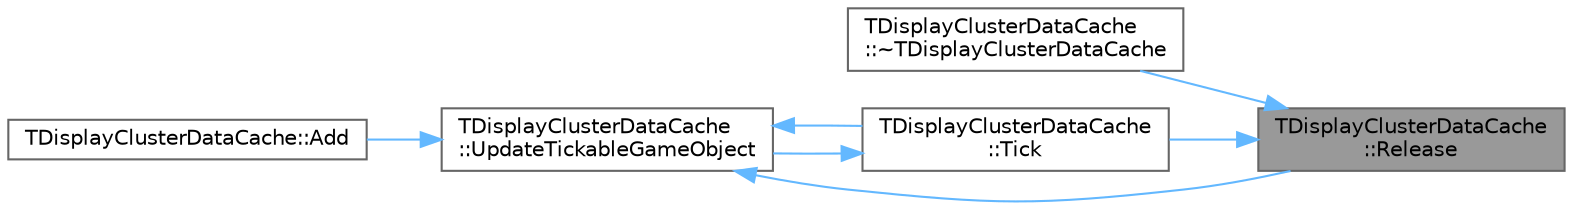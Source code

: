 digraph "TDisplayClusterDataCache::Release"
{
 // INTERACTIVE_SVG=YES
 // LATEX_PDF_SIZE
  bgcolor="transparent";
  edge [fontname=Helvetica,fontsize=10,labelfontname=Helvetica,labelfontsize=10];
  node [fontname=Helvetica,fontsize=10,shape=box,height=0.2,width=0.4];
  rankdir="RL";
  Node1 [id="Node000001",label="TDisplayClusterDataCache\l::Release",height=0.2,width=0.4,color="gray40", fillcolor="grey60", style="filled", fontcolor="black",tooltip="Release the cache."];
  Node1 -> Node2 [id="edge1_Node000001_Node000002",dir="back",color="steelblue1",style="solid",tooltip=" "];
  Node2 [id="Node000002",label="TDisplayClusterDataCache\l::~TDisplayClusterDataCache",height=0.2,width=0.4,color="grey40", fillcolor="white", style="filled",URL="$db/d56/classTDisplayClusterDataCache.html#a4f9b836a40e3bfcf34a321515f700748",tooltip=" "];
  Node1 -> Node3 [id="edge2_Node000001_Node000003",dir="back",color="steelblue1",style="solid",tooltip=" "];
  Node3 [id="Node000003",label="TDisplayClusterDataCache\l::Tick",height=0.2,width=0.4,color="grey40", fillcolor="white", style="filled",URL="$db/d56/classTDisplayClusterDataCache.html#af1dc91503fbb66e021689799da90605d",tooltip="When the number of DataRef references drops to 1, these items will be removed after a timeout."];
  Node3 -> Node4 [id="edge3_Node000003_Node000004",dir="back",color="steelblue1",style="solid",tooltip=" "];
  Node4 [id="Node000004",label="TDisplayClusterDataCache\l::UpdateTickableGameObject",height=0.2,width=0.4,color="grey40", fillcolor="white", style="filled",URL="$db/d56/classTDisplayClusterDataCache.html#a539b55c8c1171c4b5d7466fd85bc24cd",tooltip="Create or remove tickable game object."];
  Node4 -> Node5 [id="edge4_Node000004_Node000005",dir="back",color="steelblue1",style="solid",tooltip=" "];
  Node5 [id="Node000005",label="TDisplayClusterDataCache::Add",height=0.2,width=0.4,color="grey40", fillcolor="white", style="filled",URL="$db/d56/classTDisplayClusterDataCache.html#a8db9bdee4db2595f0f2a56e0ba37bfda",tooltip="Register a new object."];
  Node4 -> Node1 [id="edge5_Node000004_Node000001",dir="back",color="steelblue1",style="solid",tooltip=" "];
  Node4 -> Node3 [id="edge6_Node000004_Node000003",dir="back",color="steelblue1",style="solid",tooltip=" "];
}
